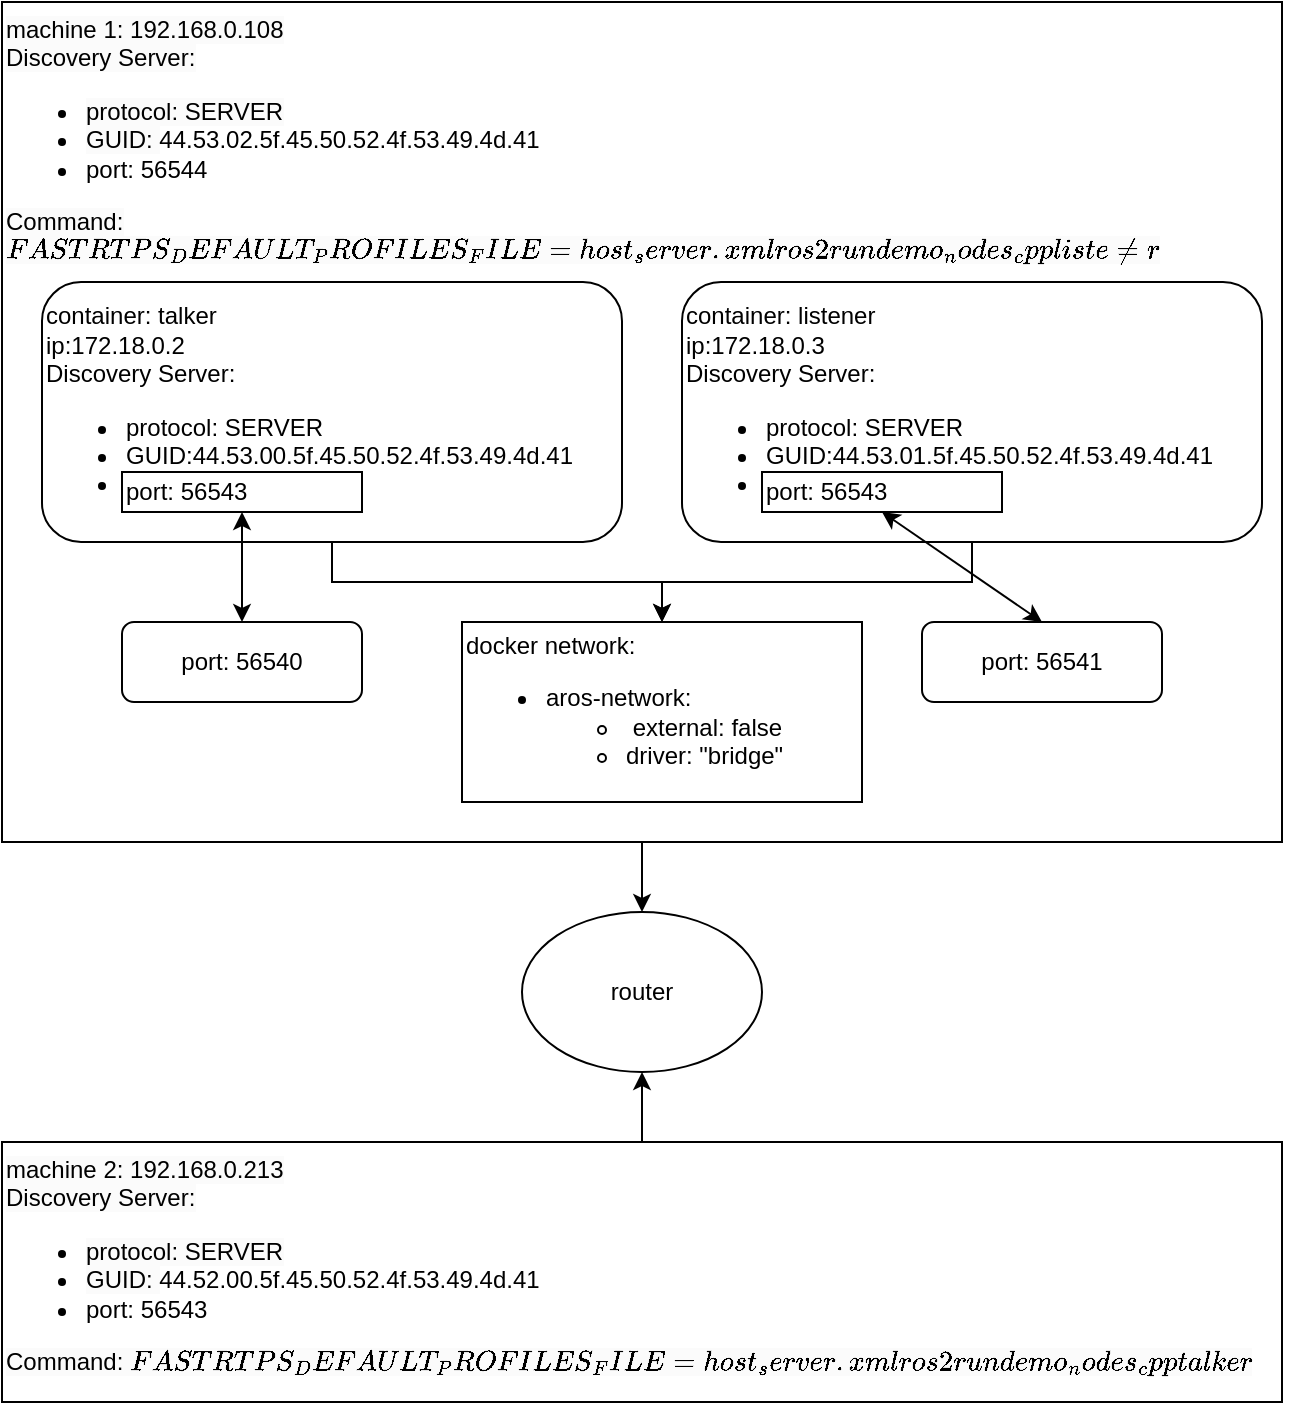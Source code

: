 <mxfile version="22.1.3" type="github" pages="2">
  <diagram name="fastdds_discovery_server" id="t9NZapT66ETzs68W3Ghi">
    <mxGraphModel dx="1364" dy="803" grid="1" gridSize="10" guides="1" tooltips="1" connect="1" arrows="1" fold="1" page="1" pageScale="1" pageWidth="827" pageHeight="1169" math="0" shadow="0">
      <root>
        <mxCell id="0" />
        <mxCell id="1" parent="0" />
        <mxCell id="uodv0N1OY3bsYXp-pheK-23" style="edgeStyle=orthogonalEdgeStyle;rounded=0;orthogonalLoop=1;jettySize=auto;html=1;exitX=0.5;exitY=1;exitDx=0;exitDy=0;entryX=0.5;entryY=0;entryDx=0;entryDy=0;" parent="1" source="uodv0N1OY3bsYXp-pheK-1" target="uodv0N1OY3bsYXp-pheK-22" edge="1">
          <mxGeometry relative="1" as="geometry" />
        </mxCell>
        <mxCell id="uodv0N1OY3bsYXp-pheK-1" value="" style="rounded=0;whiteSpace=wrap;html=1;" parent="1" vertex="1">
          <mxGeometry x="130" y="90" width="640" height="420" as="geometry" />
        </mxCell>
        <mxCell id="uodv0N1OY3bsYXp-pheK-2" value="&lt;span style=&quot;orphans: 2; text-indent: 0px; widows: 2; background-color: rgb(251, 251, 251); text-decoration-thickness: initial; text-decoration-style: initial; text-decoration-color: initial; float: none; display: inline !important;&quot;&gt;machine 1: 192.168.0.108&lt;br&gt;Discovery Server:&lt;br&gt;&lt;ul style=&quot;color: rgb(0, 0, 0); font-family: Helvetica; font-size: 12px; font-style: normal; font-variant-ligatures: normal; font-variant-caps: normal; font-weight: 400; letter-spacing: normal; text-transform: none; word-spacing: 0px; -webkit-text-stroke-width: 0px;&quot;&gt;&lt;li&gt;&lt;span style=&quot;color: rgb(0, 0, 0); font-family: Helvetica; font-size: 12px; font-style: normal; font-variant-ligatures: normal; font-variant-caps: normal; font-weight: 400; letter-spacing: normal; orphans: 2; text-indent: 0px; text-transform: none; widows: 2; word-spacing: 0px; -webkit-text-stroke-width: 0px; background-color: rgb(251, 251, 251); text-decoration-thickness: initial; text-decoration-style: initial; text-decoration-color: initial; float: none; display: inline !important;&quot;&gt;protocol: SERVER&lt;/span&gt;&lt;/li&gt;&lt;li&gt;&lt;span style=&quot;color: rgb(0, 0, 0); font-family: Helvetica; font-size: 12px; font-style: normal; font-variant-ligatures: normal; font-variant-caps: normal; font-weight: 400; letter-spacing: normal; orphans: 2; text-indent: 0px; text-transform: none; widows: 2; word-spacing: 0px; -webkit-text-stroke-width: 0px; background-color: rgb(251, 251, 251); text-decoration-thickness: initial; text-decoration-style: initial; text-decoration-color: initial; float: none; display: inline !important;&quot;&gt;GUID:&amp;nbsp;&lt;/span&gt;44.53.02.5f.45.50.52.4f.53.49.4d.41&lt;/li&gt;&lt;li&gt;port: 56544&lt;/li&gt;&lt;/ul&gt;Command: `FASTRTPS_DEFAULT_PROFILES_FILE=host_server.xml ros2 run demo_nodes_cpp listener`&lt;br&gt;&lt;/span&gt;" style="text;whiteSpace=wrap;html=1;" parent="1" vertex="1">
          <mxGeometry x="130" y="90" width="610" height="90" as="geometry" />
        </mxCell>
        <mxCell id="uodv0N1OY3bsYXp-pheK-17" style="edgeStyle=orthogonalEdgeStyle;rounded=0;orthogonalLoop=1;jettySize=auto;html=1;exitX=0.5;exitY=1;exitDx=0;exitDy=0;entryX=0.5;entryY=0;entryDx=0;entryDy=0;" parent="1" source="uodv0N1OY3bsYXp-pheK-6" target="uodv0N1OY3bsYXp-pheK-8" edge="1">
          <mxGeometry relative="1" as="geometry" />
        </mxCell>
        <mxCell id="uodv0N1OY3bsYXp-pheK-6" value="container: talker&lt;br style=&quot;border-color: var(--border-color);&quot;&gt;ip:172.18.0.2&lt;br&gt;Discovery Server:&lt;br style=&quot;border-color: var(--border-color);&quot;&gt;&lt;ul style=&quot;border-color: var(--border-color);&quot;&gt;&lt;li style=&quot;border-color: var(--border-color);&quot;&gt;&lt;span style=&quot;border-color: var(--border-color);&quot;&gt;protocol: SERVER&lt;/span&gt;&lt;/li&gt;&lt;li style=&quot;border-color: var(--border-color);&quot;&gt;&lt;span style=&quot;border-color: var(--border-color);&quot;&gt;GUID:&lt;/span&gt;44.53.00.5f.45.50.52.4f.53.49.4d.41&lt;/li&gt;&lt;li style=&quot;border-color: var(--border-color);&quot;&gt;&lt;br&gt;&lt;/li&gt;&lt;/ul&gt;" style="rounded=1;whiteSpace=wrap;html=1;align=left;" parent="1" vertex="1">
          <mxGeometry x="150" y="230" width="290" height="130" as="geometry" />
        </mxCell>
        <mxCell id="uodv0N1OY3bsYXp-pheK-7" value="port:&amp;nbsp;56540" style="rounded=1;whiteSpace=wrap;html=1;" parent="1" vertex="1">
          <mxGeometry x="190" y="400" width="120" height="40" as="geometry" />
        </mxCell>
        <mxCell id="uodv0N1OY3bsYXp-pheK-8" value="docker network:&lt;br&gt;&lt;div&gt;&lt;ul&gt;&lt;li&gt;aros-network:&lt;/li&gt;&lt;ul&gt;&lt;li&gt;&amp;nbsp;external: false&lt;/li&gt;&lt;li&gt;driver: &quot;bridge&quot;&lt;/li&gt;&lt;/ul&gt;&lt;/ul&gt;&lt;/div&gt;" style="rounded=0;whiteSpace=wrap;html=1;align=left;" parent="1" vertex="1">
          <mxGeometry x="360" y="400" width="200" height="90" as="geometry" />
        </mxCell>
        <mxCell id="uodv0N1OY3bsYXp-pheK-11" value="&lt;div style=&quot;&quot;&gt;&lt;span style=&quot;background-color: initial;&quot;&gt;port: 56543&lt;/span&gt;&lt;/div&gt;" style="rounded=0;whiteSpace=wrap;html=1;align=left;" parent="1" vertex="1">
          <mxGeometry x="190" y="325" width="120" height="20" as="geometry" />
        </mxCell>
        <mxCell id="uodv0N1OY3bsYXp-pheK-12" value="" style="endArrow=classic;startArrow=classic;html=1;rounded=0;entryX=0.5;entryY=1;entryDx=0;entryDy=0;exitX=0.5;exitY=0;exitDx=0;exitDy=0;" parent="1" source="uodv0N1OY3bsYXp-pheK-7" target="uodv0N1OY3bsYXp-pheK-11" edge="1">
          <mxGeometry width="50" height="50" relative="1" as="geometry">
            <mxPoint x="390" y="360" as="sourcePoint" />
            <mxPoint x="440" y="310" as="targetPoint" />
          </mxGeometry>
        </mxCell>
        <mxCell id="uodv0N1OY3bsYXp-pheK-18" style="edgeStyle=orthogonalEdgeStyle;rounded=0;orthogonalLoop=1;jettySize=auto;html=1;exitX=0.5;exitY=1;exitDx=0;exitDy=0;entryX=0.5;entryY=0;entryDx=0;entryDy=0;" parent="1" source="uodv0N1OY3bsYXp-pheK-13" target="uodv0N1OY3bsYXp-pheK-8" edge="1">
          <mxGeometry relative="1" as="geometry" />
        </mxCell>
        <mxCell id="uodv0N1OY3bsYXp-pheK-13" value="container: listener&lt;br style=&quot;border-color: var(--border-color);&quot;&gt;ip:172.18.0.3&lt;br&gt;Discovery Server:&lt;br style=&quot;border-color: var(--border-color);&quot;&gt;&lt;ul style=&quot;border-color: var(--border-color);&quot;&gt;&lt;li style=&quot;border-color: var(--border-color);&quot;&gt;&lt;span style=&quot;border-color: var(--border-color);&quot;&gt;protocol: SERVER&lt;/span&gt;&lt;/li&gt;&lt;li style=&quot;border-color: var(--border-color);&quot;&gt;&lt;span style=&quot;border-color: var(--border-color);&quot;&gt;GUID:&lt;/span&gt;44.53.01.5f.45.50.52.4f.53.49.4d.41&lt;/li&gt;&lt;li style=&quot;border-color: var(--border-color);&quot;&gt;&lt;br&gt;&lt;/li&gt;&lt;/ul&gt;" style="rounded=1;whiteSpace=wrap;html=1;align=left;" parent="1" vertex="1">
          <mxGeometry x="470" y="230" width="290" height="130" as="geometry" />
        </mxCell>
        <mxCell id="uodv0N1OY3bsYXp-pheK-14" value="port:&amp;nbsp;56541" style="rounded=1;whiteSpace=wrap;html=1;" parent="1" vertex="1">
          <mxGeometry x="590" y="400" width="120" height="40" as="geometry" />
        </mxCell>
        <mxCell id="uodv0N1OY3bsYXp-pheK-15" value="&lt;div style=&quot;&quot;&gt;&lt;span style=&quot;background-color: initial;&quot;&gt;port: 56543&lt;/span&gt;&lt;/div&gt;" style="rounded=0;whiteSpace=wrap;html=1;align=left;" parent="1" vertex="1">
          <mxGeometry x="510" y="325" width="120" height="20" as="geometry" />
        </mxCell>
        <mxCell id="uodv0N1OY3bsYXp-pheK-16" value="" style="endArrow=classic;startArrow=classic;html=1;rounded=0;entryX=0.5;entryY=1;entryDx=0;entryDy=0;exitX=0.5;exitY=0;exitDx=0;exitDy=0;" parent="1" source="uodv0N1OY3bsYXp-pheK-14" target="uodv0N1OY3bsYXp-pheK-15" edge="1">
          <mxGeometry width="50" height="50" relative="1" as="geometry">
            <mxPoint x="710" y="360" as="sourcePoint" />
            <mxPoint x="760" y="310" as="targetPoint" />
          </mxGeometry>
        </mxCell>
        <mxCell id="uodv0N1OY3bsYXp-pheK-20" value="" style="rounded=0;whiteSpace=wrap;html=1;" parent="1" vertex="1">
          <mxGeometry x="130" y="660" width="640" height="130" as="geometry" />
        </mxCell>
        <mxCell id="uodv0N1OY3bsYXp-pheK-24" style="edgeStyle=orthogonalEdgeStyle;rounded=0;orthogonalLoop=1;jettySize=auto;html=1;exitX=0.5;exitY=0;exitDx=0;exitDy=0;entryX=0.5;entryY=1;entryDx=0;entryDy=0;" parent="1" source="uodv0N1OY3bsYXp-pheK-21" target="uodv0N1OY3bsYXp-pheK-22" edge="1">
          <mxGeometry relative="1" as="geometry" />
        </mxCell>
        <mxCell id="uodv0N1OY3bsYXp-pheK-21" value="&lt;span style=&quot;orphans: 2; text-indent: 0px; widows: 2; background-color: rgb(251, 251, 251); text-decoration-thickness: initial; text-decoration-style: initial; text-decoration-color: initial; float: none; display: inline !important;&quot;&gt;machine 2: 192.168.0.213&lt;br&gt;Discovery Server:&lt;br&gt;&lt;ul style=&quot;color: rgb(0, 0, 0); font-family: Helvetica; font-size: 12px; font-style: normal; font-variant-ligatures: normal; font-variant-caps: normal; font-weight: 400; letter-spacing: normal; text-transform: none; word-spacing: 0px; -webkit-text-stroke-width: 0px;&quot;&gt;&lt;li&gt;&lt;span style=&quot;color: rgb(0, 0, 0); font-family: Helvetica; font-size: 12px; font-style: normal; font-variant-ligatures: normal; font-variant-caps: normal; font-weight: 400; letter-spacing: normal; orphans: 2; text-indent: 0px; text-transform: none; widows: 2; word-spacing: 0px; -webkit-text-stroke-width: 0px; background-color: rgb(251, 251, 251); text-decoration-thickness: initial; text-decoration-style: initial; text-decoration-color: initial; float: none; display: inline !important;&quot;&gt;protocol: SERVER&lt;/span&gt;&lt;/li&gt;&lt;li&gt;&lt;span style=&quot;color: rgb(0, 0, 0); font-family: Helvetica; font-size: 12px; font-style: normal; font-variant-ligatures: normal; font-variant-caps: normal; font-weight: 400; letter-spacing: normal; orphans: 2; text-indent: 0px; text-transform: none; widows: 2; word-spacing: 0px; -webkit-text-stroke-width: 0px; background-color: rgb(251, 251, 251); text-decoration-thickness: initial; text-decoration-style: initial; text-decoration-color: initial; float: none; display: inline !important;&quot;&gt;GUID:&amp;nbsp;&lt;/span&gt;44.52.00.5f.45.50.52.4f.53.49.4d.41&lt;/li&gt;&lt;li&gt;port: 56543&lt;/li&gt;&lt;/ul&gt;Command: `FASTRTPS_DEFAULT_PROFILES_FILE=host_server.xml ros2 run demo_nodes_cpp talker`&lt;br&gt;&lt;/span&gt;" style="text;whiteSpace=wrap;html=1;" parent="1" vertex="1">
          <mxGeometry x="130" y="660" width="650" height="130" as="geometry" />
        </mxCell>
        <mxCell id="uodv0N1OY3bsYXp-pheK-22" value="router" style="ellipse;whiteSpace=wrap;html=1;" parent="1" vertex="1">
          <mxGeometry x="390" y="545" width="120" height="80" as="geometry" />
        </mxCell>
      </root>
    </mxGraphModel>
  </diagram>
  <diagram id="_bZWWmxQ1l4wlvU1iSr6" name="cyclonedds_shm">
    <mxGraphModel dx="1364" dy="803" grid="1" gridSize="10" guides="1" tooltips="1" connect="1" arrows="1" fold="1" page="1" pageScale="1" pageWidth="827" pageHeight="1169" math="0" shadow="0">
      <root>
        <mxCell id="0" />
        <mxCell id="1" parent="0" />
        <mxCell id="4vYtOTIPfQNCGXZ4MAkS-1" value="" style="rounded=0;whiteSpace=wrap;html=1;" vertex="1" parent="1">
          <mxGeometry x="30" y="240" width="770" height="270" as="geometry" />
        </mxCell>
        <mxCell id="4vYtOTIPfQNCGXZ4MAkS-2" value="&lt;span style=&quot;orphans: 2; text-indent: 0px; widows: 2; background-color: rgb(251, 251, 251); text-decoration-thickness: initial; text-decoration-style: initial; text-decoration-color: initial; float: none; display: inline !important;&quot;&gt;machine 1&lt;br&gt;&lt;/span&gt;" style="text;whiteSpace=wrap;html=1;" vertex="1" parent="1">
          <mxGeometry x="40" y="250" width="610" height="30" as="geometry" />
        </mxCell>
        <mxCell id="4vYtOTIPfQNCGXZ4MAkS-3" style="edgeStyle=orthogonalEdgeStyle;rounded=0;orthogonalLoop=1;jettySize=auto;html=1;exitX=0.5;exitY=1;exitDx=0;exitDy=0;entryX=0.5;entryY=0;entryDx=0;entryDy=0;" edge="1" parent="1" source="4vYtOTIPfQNCGXZ4MAkS-4" target="4vYtOTIPfQNCGXZ4MAkS-6">
          <mxGeometry relative="1" as="geometry" />
        </mxCell>
        <mxCell id="4vYtOTIPfQNCGXZ4MAkS-18" style="edgeStyle=orthogonalEdgeStyle;rounded=0;orthogonalLoop=1;jettySize=auto;html=1;exitX=1;exitY=0.5;exitDx=0;exitDy=0;entryX=0;entryY=0.5;entryDx=0;entryDy=0;" edge="1" parent="1" source="4vYtOTIPfQNCGXZ4MAkS-4" target="4vYtOTIPfQNCGXZ4MAkS-10">
          <mxGeometry relative="1" as="geometry" />
        </mxCell>
        <mxCell id="4vYtOTIPfQNCGXZ4MAkS-19" value="&lt;font style=&quot;font-size: 12px;&quot;&gt;/chatter&lt;/font&gt;" style="edgeLabel;html=1;align=center;verticalAlign=middle;resizable=0;points=[];" vertex="1" connectable="0" parent="4vYtOTIPfQNCGXZ4MAkS-18">
          <mxGeometry x="-0.458" y="1" relative="1" as="geometry">
            <mxPoint x="16" y="1" as="offset" />
          </mxGeometry>
        </mxCell>
        <mxCell id="4vYtOTIPfQNCGXZ4MAkS-21" style="edgeStyle=orthogonalEdgeStyle;rounded=0;orthogonalLoop=1;jettySize=auto;html=1;exitX=0.5;exitY=1;exitDx=0;exitDy=0;" edge="1" parent="1" source="4vYtOTIPfQNCGXZ4MAkS-4">
          <mxGeometry relative="1" as="geometry">
            <mxPoint x="210" y="420" as="targetPoint" />
            <Array as="points">
              <mxPoint x="500" y="370" />
              <mxPoint x="211" y="370" />
            </Array>
          </mxGeometry>
        </mxCell>
        <mxCell id="4vYtOTIPfQNCGXZ4MAkS-4" value="container: talker&lt;br style=&quot;border-color: var(--border-color);&quot;&gt;ip:172.18.0.3" style="rounded=1;whiteSpace=wrap;html=1;align=left;" vertex="1" parent="1">
          <mxGeometry x="430" y="290" width="140" height="70" as="geometry" />
        </mxCell>
        <mxCell id="4vYtOTIPfQNCGXZ4MAkS-6" value="docker network:&lt;br&gt;&lt;div&gt;&lt;ul&gt;&lt;li&gt;aros-network:&lt;/li&gt;&lt;ul&gt;&lt;li&gt;&amp;nbsp;external: false&lt;/li&gt;&lt;li&gt;driver: &quot;bridge&quot;&lt;/li&gt;&lt;/ul&gt;&lt;/ul&gt;&lt;/div&gt;" style="rounded=0;whiteSpace=wrap;html=1;align=left;" vertex="1" parent="1">
          <mxGeometry x="400" y="412.5" width="200" height="90" as="geometry" />
        </mxCell>
        <mxCell id="4vYtOTIPfQNCGXZ4MAkS-9" style="edgeStyle=orthogonalEdgeStyle;rounded=0;orthogonalLoop=1;jettySize=auto;html=1;exitX=0.5;exitY=1;exitDx=0;exitDy=0;entryX=0.5;entryY=0;entryDx=0;entryDy=0;" edge="1" parent="1" source="4vYtOTIPfQNCGXZ4MAkS-10" target="4vYtOTIPfQNCGXZ4MAkS-6">
          <mxGeometry relative="1" as="geometry">
            <Array as="points">
              <mxPoint x="715" y="390" />
              <mxPoint x="500" y="390" />
            </Array>
          </mxGeometry>
        </mxCell>
        <mxCell id="4vYtOTIPfQNCGXZ4MAkS-23" style="edgeStyle=orthogonalEdgeStyle;rounded=0;orthogonalLoop=1;jettySize=auto;html=1;exitX=0.25;exitY=1;exitDx=0;exitDy=0;entryX=0.5;entryY=0;entryDx=0;entryDy=0;" edge="1" parent="1" source="4vYtOTIPfQNCGXZ4MAkS-10">
          <mxGeometry relative="1" as="geometry">
            <mxPoint x="660" y="380" as="sourcePoint" />
            <mxPoint x="210" y="457.5" as="targetPoint" />
            <Array as="points">
              <mxPoint x="688" y="380" />
              <mxPoint x="211" y="380" />
            </Array>
          </mxGeometry>
        </mxCell>
        <mxCell id="4vYtOTIPfQNCGXZ4MAkS-10" value="container: listener&lt;br style=&quot;border-color: var(--border-color);&quot;&gt;ip:172.18.0.4" style="rounded=1;whiteSpace=wrap;html=1;align=left;" vertex="1" parent="1">
          <mxGeometry x="660" y="290" width="110" height="70" as="geometry" />
        </mxCell>
        <mxCell id="4vYtOTIPfQNCGXZ4MAkS-16" style="edgeStyle=orthogonalEdgeStyle;rounded=0;orthogonalLoop=1;jettySize=auto;html=1;exitX=1;exitY=0.5;exitDx=0;exitDy=0;entryX=0.5;entryY=0;entryDx=0;entryDy=0;" edge="1" parent="1" source="4vYtOTIPfQNCGXZ4MAkS-14" target="4vYtOTIPfQNCGXZ4MAkS-6">
          <mxGeometry relative="1" as="geometry">
            <Array as="points">
              <mxPoint x="390" y="325" />
              <mxPoint x="390" y="390" />
              <mxPoint x="500" y="390" />
            </Array>
          </mxGeometry>
        </mxCell>
        <mxCell id="4vYtOTIPfQNCGXZ4MAkS-20" style="edgeStyle=orthogonalEdgeStyle;rounded=0;orthogonalLoop=1;jettySize=auto;html=1;exitX=0.5;exitY=1;exitDx=0;exitDy=0;" edge="1" parent="1" source="4vYtOTIPfQNCGXZ4MAkS-14" target="4vYtOTIPfQNCGXZ4MAkS-17">
          <mxGeometry relative="1" as="geometry">
            <Array as="points">
              <mxPoint x="210" y="390" />
              <mxPoint x="210" y="390" />
            </Array>
          </mxGeometry>
        </mxCell>
        <mxCell id="4vYtOTIPfQNCGXZ4MAkS-14" value="container:&amp;nbsp;RouDi&lt;br&gt;ip:172.18.0.2" style="rounded=1;whiteSpace=wrap;html=1;align=left;" vertex="1" parent="1">
          <mxGeometry x="100" y="290" width="220" height="70" as="geometry" />
        </mxCell>
        <mxCell id="4vYtOTIPfQNCGXZ4MAkS-17" value="shared volumes:&lt;br&gt;&lt;ul&gt;&lt;li&gt;/dev&lt;/li&gt;&lt;li&gt;/tmp&lt;/li&gt;&lt;/ul&gt;" style="rounded=0;whiteSpace=wrap;html=1;" vertex="1" parent="1">
          <mxGeometry x="150" y="420" width="120" height="75" as="geometry" />
        </mxCell>
      </root>
    </mxGraphModel>
  </diagram>
</mxfile>

